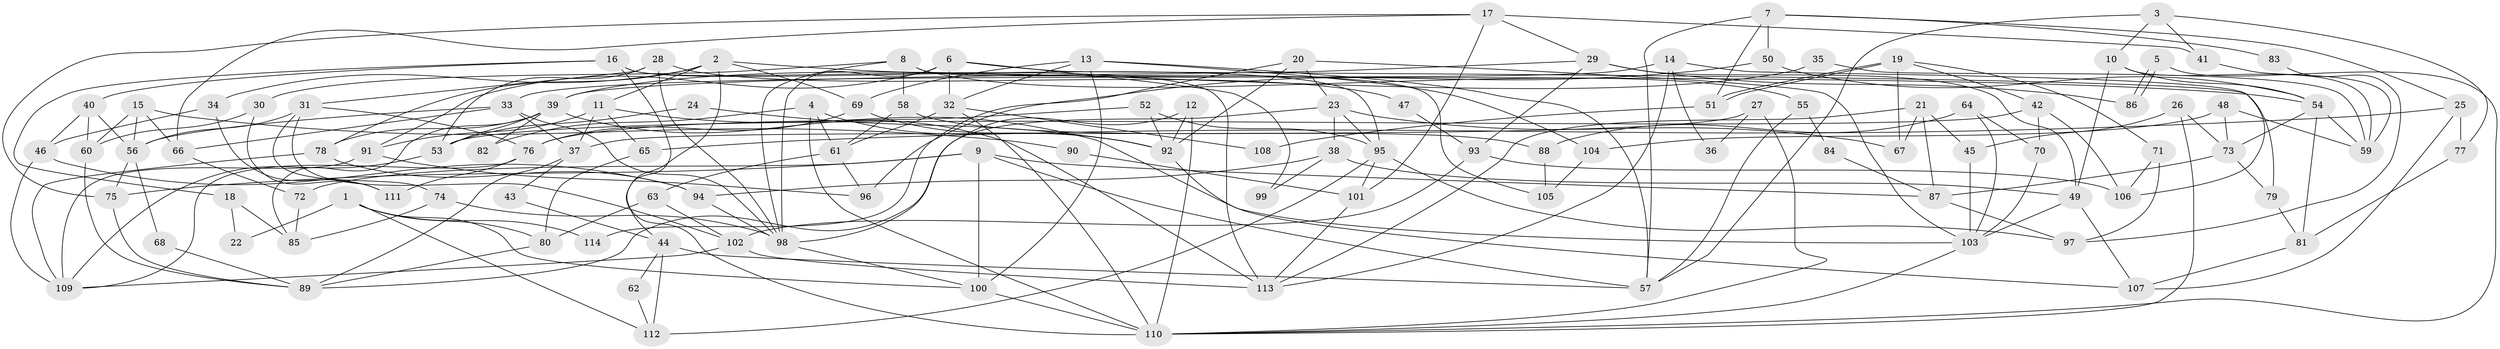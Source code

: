 // Generated by graph-tools (version 1.1) at 2025/26/03/09/25 03:26:18]
// undirected, 114 vertices, 228 edges
graph export_dot {
graph [start="1"]
  node [color=gray90,style=filled];
  1;
  2;
  3;
  4;
  5;
  6;
  7;
  8;
  9;
  10;
  11;
  12;
  13;
  14;
  15;
  16;
  17;
  18;
  19;
  20;
  21;
  22;
  23;
  24;
  25;
  26;
  27;
  28;
  29;
  30;
  31;
  32;
  33;
  34;
  35;
  36;
  37;
  38;
  39;
  40;
  41;
  42;
  43;
  44;
  45;
  46;
  47;
  48;
  49;
  50;
  51;
  52;
  53;
  54;
  55;
  56;
  57;
  58;
  59;
  60;
  61;
  62;
  63;
  64;
  65;
  66;
  67;
  68;
  69;
  70;
  71;
  72;
  73;
  74;
  75;
  76;
  77;
  78;
  79;
  80;
  81;
  82;
  83;
  84;
  85;
  86;
  87;
  88;
  89;
  90;
  91;
  92;
  93;
  94;
  95;
  96;
  97;
  98;
  99;
  100;
  101;
  102;
  103;
  104;
  105;
  106;
  107;
  108;
  109;
  110;
  111;
  112;
  113;
  114;
  1 -- 112;
  1 -- 100;
  1 -- 22;
  1 -- 80;
  1 -- 114;
  2 -- 54;
  2 -- 69;
  2 -- 11;
  2 -- 34;
  2 -- 44;
  2 -- 78;
  3 -- 10;
  3 -- 57;
  3 -- 41;
  3 -- 77;
  4 -- 92;
  4 -- 110;
  4 -- 61;
  4 -- 82;
  5 -- 110;
  5 -- 86;
  5 -- 86;
  6 -- 98;
  6 -- 91;
  6 -- 32;
  6 -- 79;
  6 -- 99;
  7 -- 25;
  7 -- 57;
  7 -- 50;
  7 -- 51;
  7 -- 83;
  8 -- 98;
  8 -- 30;
  8 -- 55;
  8 -- 58;
  8 -- 105;
  9 -- 75;
  9 -- 100;
  9 -- 57;
  9 -- 72;
  9 -- 87;
  10 -- 49;
  10 -- 54;
  10 -- 59;
  11 -- 65;
  11 -- 37;
  11 -- 91;
  11 -- 103;
  12 -- 98;
  12 -- 110;
  12 -- 92;
  13 -- 69;
  13 -- 100;
  13 -- 32;
  13 -- 57;
  13 -- 104;
  14 -- 33;
  14 -- 113;
  14 -- 36;
  14 -- 106;
  15 -- 66;
  15 -- 56;
  15 -- 60;
  15 -- 90;
  16 -- 110;
  16 -- 113;
  16 -- 18;
  16 -- 40;
  16 -- 95;
  17 -- 29;
  17 -- 101;
  17 -- 41;
  17 -- 66;
  17 -- 75;
  18 -- 85;
  18 -- 22;
  19 -- 51;
  19 -- 51;
  19 -- 42;
  19 -- 67;
  19 -- 71;
  20 -- 103;
  20 -- 92;
  20 -- 23;
  20 -- 114;
  21 -- 67;
  21 -- 87;
  21 -- 45;
  21 -- 113;
  23 -- 89;
  23 -- 38;
  23 -- 67;
  23 -- 95;
  24 -- 92;
  24 -- 53;
  25 -- 107;
  25 -- 77;
  25 -- 65;
  26 -- 45;
  26 -- 110;
  26 -- 73;
  27 -- 110;
  27 -- 37;
  27 -- 36;
  28 -- 98;
  28 -- 31;
  28 -- 47;
  28 -- 53;
  29 -- 39;
  29 -- 93;
  29 -- 49;
  29 -- 86;
  30 -- 60;
  30 -- 111;
  31 -- 102;
  31 -- 76;
  31 -- 56;
  31 -- 74;
  32 -- 61;
  32 -- 108;
  32 -- 110;
  33 -- 98;
  33 -- 37;
  33 -- 56;
  33 -- 66;
  34 -- 46;
  34 -- 111;
  35 -- 59;
  35 -- 39;
  37 -- 89;
  37 -- 43;
  38 -- 94;
  38 -- 49;
  38 -- 99;
  39 -- 113;
  39 -- 53;
  39 -- 78;
  39 -- 82;
  39 -- 85;
  40 -- 56;
  40 -- 46;
  40 -- 60;
  41 -- 59;
  42 -- 53;
  42 -- 106;
  42 -- 70;
  43 -- 44;
  44 -- 57;
  44 -- 62;
  44 -- 112;
  45 -- 103;
  46 -- 109;
  46 -- 94;
  47 -- 93;
  48 -- 59;
  48 -- 104;
  48 -- 73;
  49 -- 103;
  49 -- 107;
  50 -- 54;
  50 -- 96;
  51 -- 108;
  52 -- 92;
  52 -- 95;
  52 -- 76;
  53 -- 109;
  54 -- 73;
  54 -- 59;
  54 -- 81;
  55 -- 57;
  55 -- 84;
  56 -- 68;
  56 -- 75;
  58 -- 61;
  58 -- 88;
  60 -- 89;
  61 -- 63;
  61 -- 96;
  62 -- 112;
  63 -- 80;
  63 -- 102;
  64 -- 70;
  64 -- 103;
  64 -- 88;
  65 -- 80;
  66 -- 72;
  68 -- 89;
  69 -- 76;
  69 -- 92;
  70 -- 103;
  71 -- 97;
  71 -- 106;
  72 -- 85;
  73 -- 79;
  73 -- 87;
  74 -- 85;
  74 -- 98;
  75 -- 89;
  76 -- 109;
  76 -- 111;
  77 -- 81;
  78 -- 94;
  78 -- 109;
  79 -- 81;
  80 -- 89;
  81 -- 107;
  83 -- 97;
  84 -- 87;
  87 -- 97;
  88 -- 105;
  90 -- 101;
  91 -- 96;
  91 -- 109;
  92 -- 107;
  93 -- 106;
  93 -- 102;
  94 -- 98;
  95 -- 97;
  95 -- 101;
  95 -- 112;
  98 -- 100;
  100 -- 110;
  101 -- 113;
  102 -- 109;
  102 -- 113;
  103 -- 110;
  104 -- 105;
}
